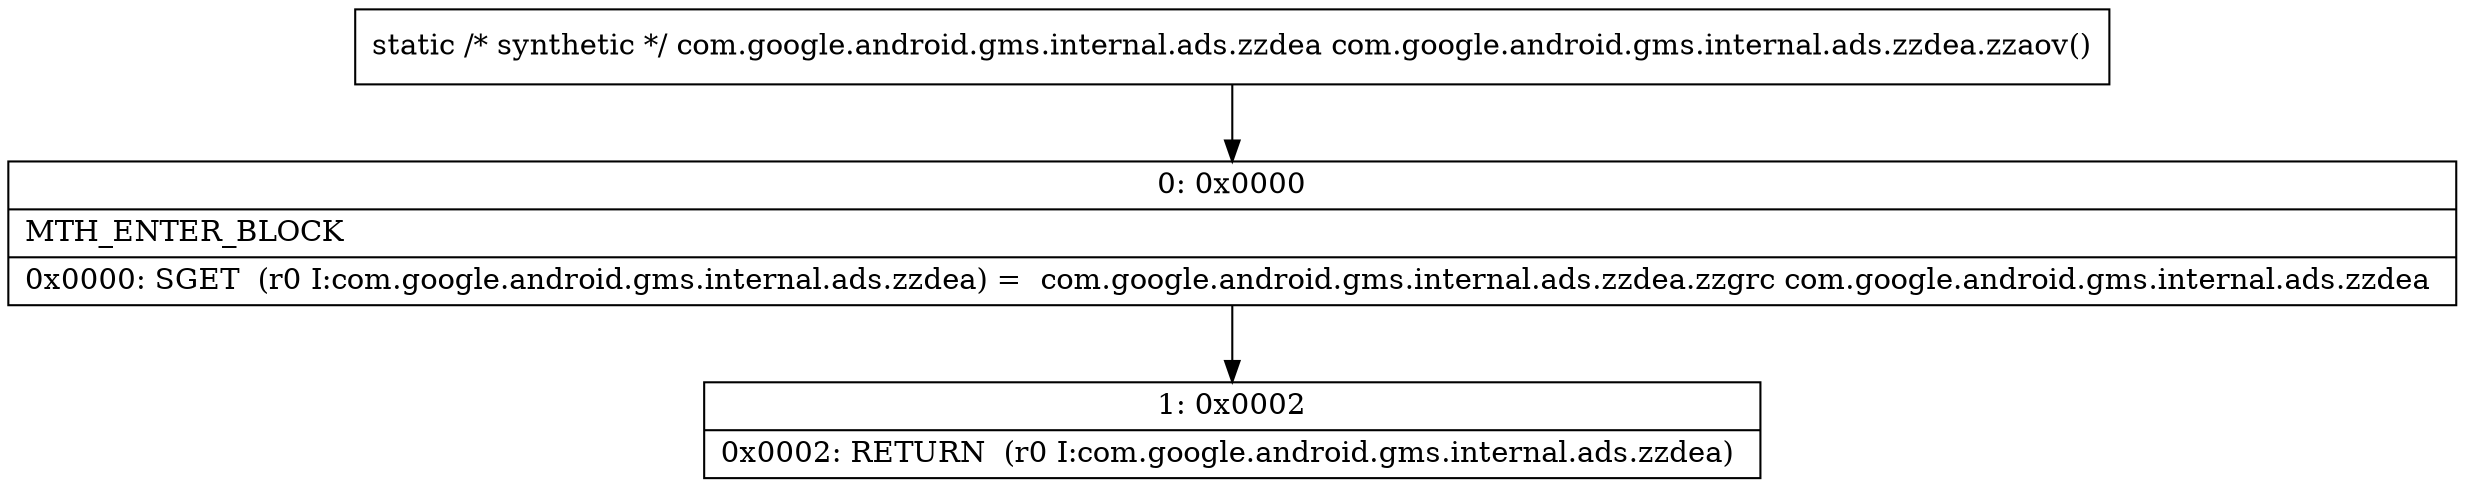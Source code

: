 digraph "CFG forcom.google.android.gms.internal.ads.zzdea.zzaov()Lcom\/google\/android\/gms\/internal\/ads\/zzdea;" {
Node_0 [shape=record,label="{0\:\ 0x0000|MTH_ENTER_BLOCK\l|0x0000: SGET  (r0 I:com.google.android.gms.internal.ads.zzdea) =  com.google.android.gms.internal.ads.zzdea.zzgrc com.google.android.gms.internal.ads.zzdea \l}"];
Node_1 [shape=record,label="{1\:\ 0x0002|0x0002: RETURN  (r0 I:com.google.android.gms.internal.ads.zzdea) \l}"];
MethodNode[shape=record,label="{static \/* synthetic *\/ com.google.android.gms.internal.ads.zzdea com.google.android.gms.internal.ads.zzdea.zzaov() }"];
MethodNode -> Node_0;
Node_0 -> Node_1;
}

